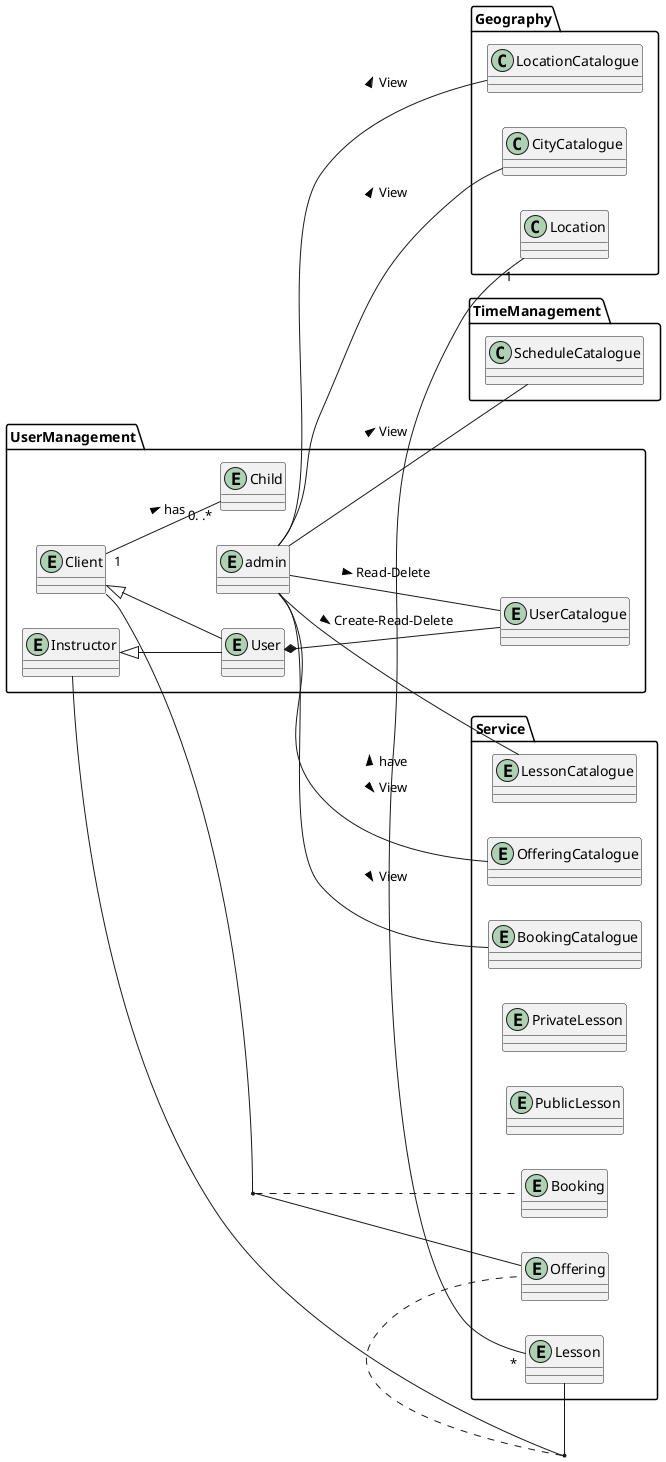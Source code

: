 @startuml

left to right direction

package "Service"{
    entity Lesson
    entity PrivateLesson
    entity PublicLesson
    entity Offering
    entity Booking
    entity LessonCatalogue
    entity OfferingCatalogue
    entity BookingCatalogue
}
package "UserManagement"{
    entity User
    entity Instructor
    entity Client
    entity Child
    entity admin
    entity UserCatalogue
}
User *-- UserCatalogue
Client <|-- User
Instructor <|-- User
Client "1" -- "0. .*" Child : has >

(Client, Service.Offering) .. Booking
(Lesson, Instructor) .. Offering

admin -- UserCatalogue : Read-Delete >
admin -- LessonCatalogue : Create-Read-Delete >
admin -- OfferingCatalogue : View >
admin -- BookingCatalogue : View >
admin -- Geography.LocationCatalogue : View >
admin -- Geography.CityCatalogue : View >
admin -- TimeManagement.ScheduleCatalogue : View >

Geography.Location "1" -- "*" Lesson: have <


@enduml